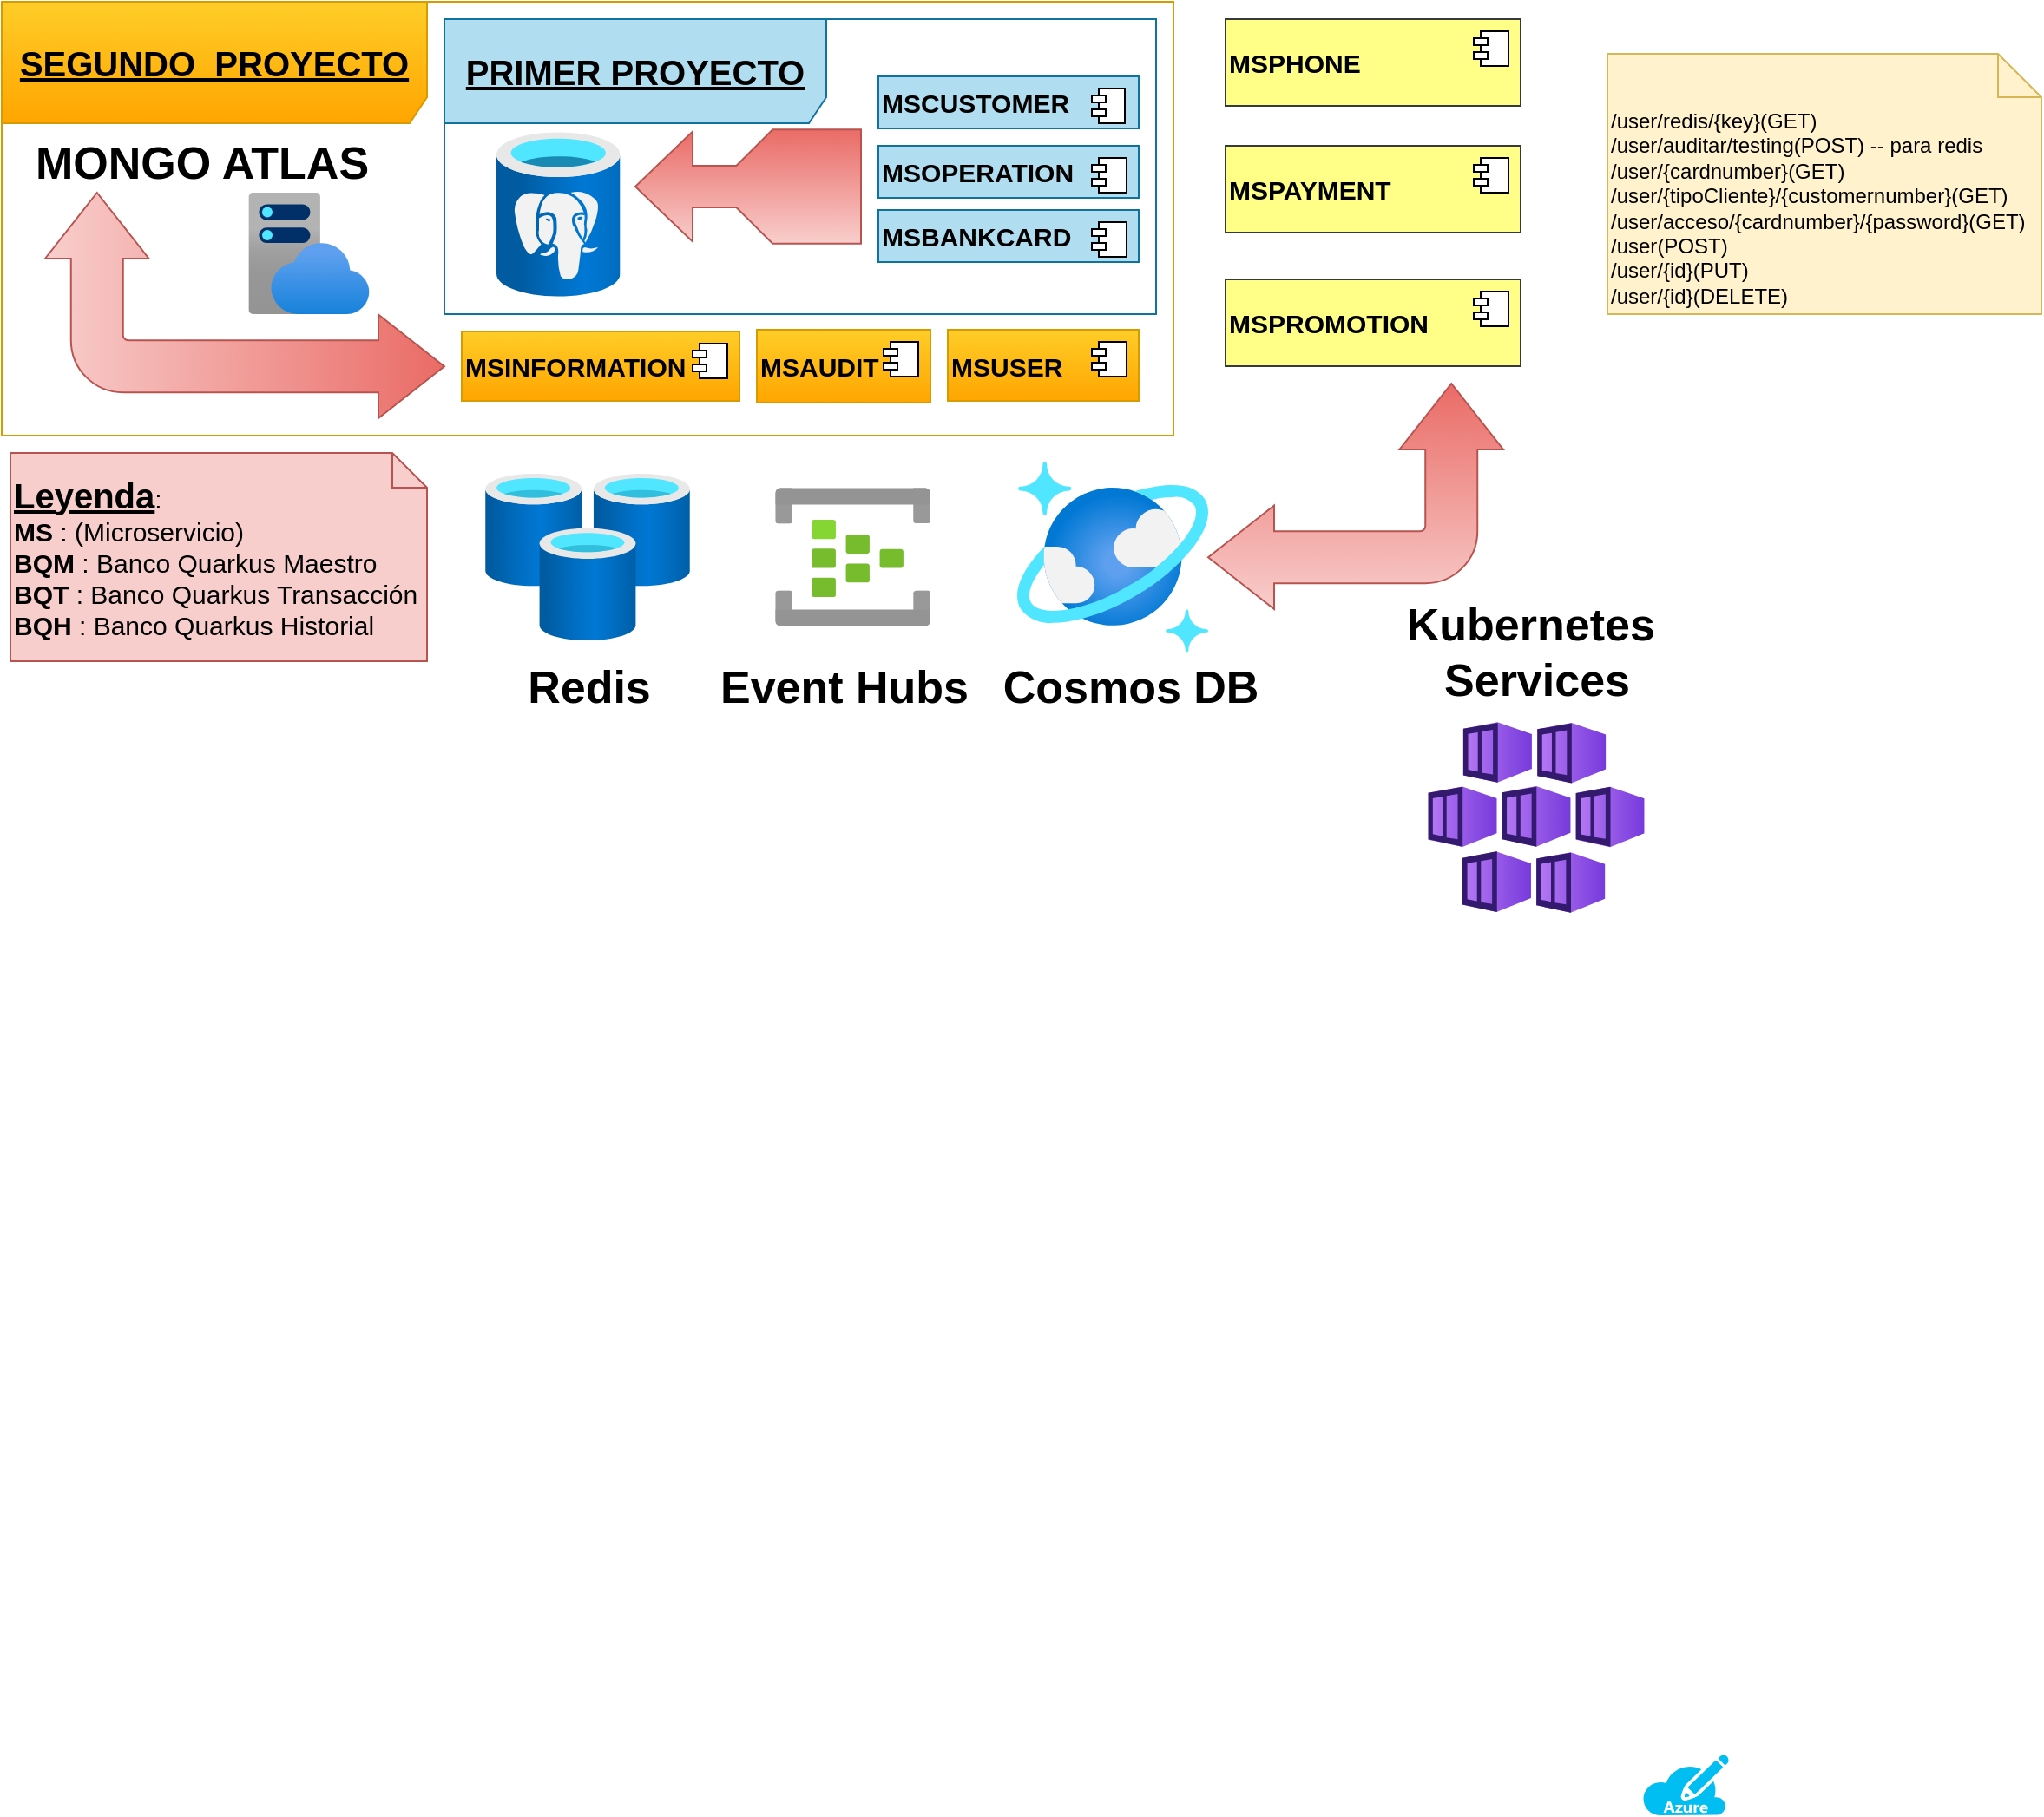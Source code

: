 <mxfile version="20.8.23" type="device"><diagram id="IjRRc6h6UgYRI7wtGWGm" name="Página-1"><mxGraphModel dx="1560" dy="377" grid="1" gridSize="10" guides="1" tooltips="1" connect="1" arrows="1" fold="1" page="1" pageScale="1" pageWidth="827" pageHeight="1169" math="0" shadow="0"><root><mxCell id="0"/><mxCell id="1" parent="0"/><mxCell id="xs7n_Rtdz6rA_V7jCviU-2" value="" style="verticalLabelPosition=bottom;html=1;verticalAlign=top;align=center;strokeColor=none;fillColor=#00BEF2;shape=mxgraph.azure.azure_subscription;" parent="1" vertex="1"><mxGeometry x="390" y="1020" width="50" height="35" as="geometry"/></mxCell><mxCell id="T6mRGkbbGHk7RwXvtZ5Z-56" value="MSOPERATION" style="html=1;dropTarget=0;fillColor=#b1ddf0;strokeColor=#10739e;fontStyle=1;fontSize=15;align=left;" parent="1" vertex="1"><mxGeometry x="-50" y="93" width="150" height="30" as="geometry"/></mxCell><mxCell id="T6mRGkbbGHk7RwXvtZ5Z-57" value="" style="shape=module;jettyWidth=8;jettyHeight=4;" parent="T6mRGkbbGHk7RwXvtZ5Z-56" vertex="1"><mxGeometry x="1" width="20" height="20" relative="1" as="geometry"><mxPoint x="-27" y="7" as="offset"/></mxGeometry></mxCell><mxCell id="T6mRGkbbGHk7RwXvtZ5Z-67" value="MSBANKCARD" style="html=1;dropTarget=0;fillColor=#b1ddf0;strokeColor=#10739e;fontStyle=1;fontSize=15;align=left;" parent="1" vertex="1"><mxGeometry x="-50" y="130" width="150" height="30" as="geometry"/></mxCell><mxCell id="T6mRGkbbGHk7RwXvtZ5Z-68" value="" style="shape=module;jettyWidth=8;jettyHeight=4;" parent="T6mRGkbbGHk7RwXvtZ5Z-67" vertex="1"><mxGeometry x="1" width="20" height="20" relative="1" as="geometry"><mxPoint x="-27" y="7" as="offset"/></mxGeometry></mxCell><mxCell id="uOGJE_gKTxKsWD0if3yG-11" value="MSUSER" style="html=1;dropTarget=0;fillColor=#ffcd28;strokeColor=#d79b00;gradientColor=#ffa500;fontStyle=1;fontSize=15;align=left;" parent="1" vertex="1"><mxGeometry x="-10" y="199" width="110" height="41" as="geometry"/></mxCell><mxCell id="uOGJE_gKTxKsWD0if3yG-12" value="" style="shape=module;jettyWidth=8;jettyHeight=4;" parent="uOGJE_gKTxKsWD0if3yG-11" vertex="1"><mxGeometry x="1" width="20" height="20" relative="1" as="geometry"><mxPoint x="-27" y="7" as="offset"/></mxGeometry></mxCell><mxCell id="uOGJE_gKTxKsWD0if3yG-15" value="MSINFORMATION" style="html=1;dropTarget=0;fillColor=#ffcd28;strokeColor=#d79b00;gradientColor=#ffa500;fontStyle=1;fontSize=15;align=left;" parent="1" vertex="1"><mxGeometry x="-290" y="200" width="160" height="40" as="geometry"/></mxCell><mxCell id="uOGJE_gKTxKsWD0if3yG-16" value="" style="shape=module;jettyWidth=8;jettyHeight=4;" parent="uOGJE_gKTxKsWD0if3yG-15" vertex="1"><mxGeometry x="1" width="20" height="20" relative="1" as="geometry"><mxPoint x="-27" y="7" as="offset"/></mxGeometry></mxCell><mxCell id="uOGJE_gKTxKsWD0if3yG-17" value="MSAUDIT" style="html=1;dropTarget=0;fillColor=#ffcd28;strokeColor=#d79b00;gradientColor=#ffa500;fontStyle=1;fontSize=15;align=left;" parent="1" vertex="1"><mxGeometry x="-120" y="199" width="100" height="42" as="geometry"/></mxCell><mxCell id="uOGJE_gKTxKsWD0if3yG-18" value="" style="shape=module;jettyWidth=8;jettyHeight=4;" parent="uOGJE_gKTxKsWD0if3yG-17" vertex="1"><mxGeometry x="1" width="20" height="20" relative="1" as="geometry"><mxPoint x="-27" y="7" as="offset"/></mxGeometry></mxCell><mxCell id="uOGJE_gKTxKsWD0if3yG-21" value="" style="aspect=fixed;html=1;points=[];align=center;image;fontSize=12;image=img/lib/azure2/app_services/App_Service_Plans.svg;" parent="1" vertex="1"><mxGeometry x="-413" y="120" width="70" height="70" as="geometry"/></mxCell><mxCell id="MBA-gmZabfXVA3VDtWwa-1" value="&lt;b style=&quot;&quot;&gt;&lt;font style=&quot;font-size: 20px;&quot;&gt;&lt;u&gt;Leyenda&lt;/u&gt;&lt;/font&gt;&lt;/b&gt;:&lt;br style=&quot;font-size: 15px;&quot;&gt;&lt;b style=&quot;font-size: 15px;&quot;&gt;&lt;font style=&quot;font-size: 15px;&quot;&gt;MS &lt;/font&gt;&lt;/b&gt;: (Microservicio)&lt;br style=&quot;font-size: 15px;&quot;&gt;&lt;font style=&quot;font-size: 15px;&quot;&gt;&lt;b style=&quot;font-size: 15px;&quot;&gt;BQM &lt;/b&gt;&lt;/font&gt;: Banco Quarkus Maestro&lt;br style=&quot;font-size: 15px;&quot;&gt;&lt;b style=&quot;font-size: 15px;&quot;&gt;&lt;font style=&quot;font-size: 15px;&quot;&gt;BQT&lt;/font&gt;&lt;/b&gt; : Banco Quarkus Transacción&lt;br style=&quot;font-size: 15px;&quot;&gt;&lt;b style=&quot;font-size: 15px;&quot;&gt;&lt;font style=&quot;font-size: 15px;&quot;&gt;BQH &lt;/font&gt;&lt;/b&gt;: Banco Quarkus Historial" style="shape=note;size=20;whiteSpace=wrap;html=1;align=left;fillColor=#f8cecc;strokeColor=#b85450;fontSize=15;" parent="1" vertex="1"><mxGeometry x="-550" y="270" width="240" height="120" as="geometry"/></mxCell><mxCell id="9GdK-BCVAg06VHRyez8Z-1" value="&lt;font style=&quot;font-size: 20px;&quot;&gt;&lt;span style=&quot;font-size: 20px;&quot;&gt;&lt;u style=&quot;font-size: 20px;&quot;&gt;SEGUNDO&amp;nbsp;&amp;nbsp;PROYECTO&lt;/u&gt;&lt;/span&gt;&lt;/font&gt;" style="shape=umlFrame;whiteSpace=wrap;html=1;pointerEvents=0;width=245;height=70;fillColor=#ffcd28;strokeColor=#d79b00;gradientColor=#ffa500;fontStyle=1;fontSize=20;" parent="1" vertex="1"><mxGeometry x="-555" y="10" width="675" height="250" as="geometry"/></mxCell><mxCell id="9GdK-BCVAg06VHRyez8Z-2" value="&lt;font style=&quot;font-size: 20px;&quot;&gt;&lt;span style=&quot;font-size: 20px;&quot;&gt;&lt;u style=&quot;font-size: 20px;&quot;&gt;PRIMER PROYECTO&lt;/u&gt;&lt;/span&gt;&lt;/font&gt;" style="shape=umlFrame;whiteSpace=wrap;html=1;pointerEvents=0;width=220;height=60;fillColor=#b1ddf0;strokeColor=#10739e;fontStyle=1;fontSize=20;" parent="1" vertex="1"><mxGeometry x="-300" y="20" width="410" height="170" as="geometry"/></mxCell><mxCell id="9GdK-BCVAg06VHRyez8Z-3" value="" style="aspect=fixed;html=1;points=[];align=center;image;fontSize=12;image=img/lib/azure2/databases/Azure_Database_PostgreSQL_Server.svg;" parent="1" vertex="1"><mxGeometry x="-270" y="85" width="71.25" height="95" as="geometry"/></mxCell><mxCell id="9GdK-BCVAg06VHRyez8Z-4" value="" style="html=1;shadow=0;dashed=0;align=center;verticalAlign=middle;shape=mxgraph.arrows2.tailedArrow;dy1=12;dx1=33;notch=0;arrowHead=19.75;dx2=50.9;dy2=32.88;fontSize=18;direction=west;fillColor=#f8cecc;gradientColor=#ea6b66;strokeColor=#b85450;" parent="1" vertex="1"><mxGeometry x="-190" y="53" width="130" height="127" as="geometry"/></mxCell><mxCell id="9GdK-BCVAg06VHRyez8Z-5" value="MSCUSTOMER" style="html=1;dropTarget=0;fillColor=#b1ddf0;strokeColor=#10739e;fontStyle=1;fontSize=15;align=left;" parent="1" vertex="1"><mxGeometry x="-50" y="53" width="150" height="30" as="geometry"/></mxCell><mxCell id="9GdK-BCVAg06VHRyez8Z-6" value="" style="shape=module;jettyWidth=8;jettyHeight=4;" parent="9GdK-BCVAg06VHRyez8Z-5" vertex="1"><mxGeometry x="1" width="19" height="20" relative="1" as="geometry"><mxPoint x="-27" y="7" as="offset"/></mxGeometry></mxCell><mxCell id="9GdK-BCVAg06VHRyez8Z-15" value="" style="html=1;shadow=0;dashed=0;align=center;verticalAlign=middle;shape=mxgraph.arrows2.bendDoubleArrow;dy=15;dx=38;arrowHead=59.76;rounded=1;direction=north;fillColor=#f8cecc;gradientColor=#ea6b66;strokeColor=#b85450;" parent="1" vertex="1"><mxGeometry x="-530" y="120" width="230" height="130" as="geometry"/></mxCell><mxCell id="9GdK-BCVAg06VHRyez8Z-19" value="MONGO ATLAS" style="text;html=1;align=center;verticalAlign=middle;resizable=0;points=[];autosize=1;fillColor=none;fontStyle=1;fontSize=26;" parent="1" vertex="1"><mxGeometry x="-550" y="83" width="220" height="40" as="geometry"/></mxCell><mxCell id="9GdK-BCVAg06VHRyez8Z-46" value="" style="html=1;shadow=0;dashed=0;align=center;verticalAlign=middle;shape=mxgraph.arrows2.bendDoubleArrow;dy=15;dx=38;arrowHead=59.76;rounded=1;direction=west;fillColor=#f8cecc;gradientColor=#ea6b66;strokeColor=#b85450;" parent="1" vertex="1"><mxGeometry x="140" y="230" width="170" height="130" as="geometry"/></mxCell><mxCell id="9GdK-BCVAg06VHRyez8Z-47" value="MSPHONE" style="html=1;dropTarget=0;fillColor=#ffff88;strokeColor=#36393d;fontStyle=1;fontSize=15;align=left;" parent="1" vertex="1"><mxGeometry x="150" y="20" width="170" height="50" as="geometry"/></mxCell><mxCell id="9GdK-BCVAg06VHRyez8Z-48" value="" style="shape=module;jettyWidth=8;jettyHeight=4;" parent="9GdK-BCVAg06VHRyez8Z-47" vertex="1"><mxGeometry x="1" width="20" height="20" relative="1" as="geometry"><mxPoint x="-27" y="7" as="offset"/></mxGeometry></mxCell><mxCell id="9GdK-BCVAg06VHRyez8Z-49" value="MSPAYMENT" style="html=1;dropTarget=0;fillColor=#ffff88;strokeColor=#36393d;fontStyle=1;fontSize=15;align=left;" parent="1" vertex="1"><mxGeometry x="150" y="93" width="170" height="50" as="geometry"/></mxCell><mxCell id="9GdK-BCVAg06VHRyez8Z-50" value="" style="shape=module;jettyWidth=8;jettyHeight=4;" parent="9GdK-BCVAg06VHRyez8Z-49" vertex="1"><mxGeometry x="1" width="20" height="20" relative="1" as="geometry"><mxPoint x="-27" y="7" as="offset"/></mxGeometry></mxCell><mxCell id="9GdK-BCVAg06VHRyez8Z-51" value="MSPROMOTION" style="html=1;dropTarget=0;fillColor=#ffff88;strokeColor=#36393d;fontStyle=1;fontSize=15;align=left;" parent="1" vertex="1"><mxGeometry x="150" y="170" width="170" height="50" as="geometry"/></mxCell><mxCell id="9GdK-BCVAg06VHRyez8Z-52" value="" style="shape=module;jettyWidth=8;jettyHeight=4;" parent="9GdK-BCVAg06VHRyez8Z-51" vertex="1"><mxGeometry x="1" width="20" height="20" relative="1" as="geometry"><mxPoint x="-27" y="7" as="offset"/></mxGeometry></mxCell><mxCell id="9GdK-BCVAg06VHRyez8Z-54" value="" style="aspect=fixed;html=1;points=[];align=center;image;fontSize=12;image=img/lib/azure2/databases/Azure_Cosmos_DB.svg;" parent="1" vertex="1"><mxGeometry x="30" y="275" width="110" height="110" as="geometry"/></mxCell><mxCell id="9GdK-BCVAg06VHRyez8Z-55" value="Cosmos DB" style="text;html=1;align=center;verticalAlign=middle;resizable=0;points=[];autosize=1;fillColor=none;fontStyle=1;fontSize=26;" parent="1" vertex="1"><mxGeometry x="10" y="385" width="170" height="40" as="geometry"/></mxCell><mxCell id="9GdK-BCVAg06VHRyez8Z-56" value="" style="aspect=fixed;html=1;points=[];align=center;image;fontSize=12;image=img/lib/azure2/iot/Event_Hubs.svg;" parent="1" vertex="1"><mxGeometry x="-109.33" y="290" width="89.33" height="80" as="geometry"/></mxCell><mxCell id="9GdK-BCVAg06VHRyez8Z-57" value="Event Hubs" style="text;html=1;align=center;verticalAlign=middle;resizable=0;points=[];autosize=1;fillColor=none;fontStyle=1;fontSize=26;" parent="1" vertex="1"><mxGeometry x="-155" y="385" width="170" height="40" as="geometry"/></mxCell><mxCell id="9GdK-BCVAg06VHRyez8Z-58" value="" style="aspect=fixed;html=1;points=[];align=center;image;fontSize=12;image=img/lib/azure2/databases/Cache_Redis.svg;" parent="1" vertex="1"><mxGeometry x="-276.58" y="282" width="118.16" height="96" as="geometry"/></mxCell><mxCell id="9GdK-BCVAg06VHRyez8Z-59" value="Redis" style="text;html=1;align=center;verticalAlign=middle;resizable=0;points=[];autosize=1;fillColor=none;fontStyle=1;fontSize=26;" parent="1" vertex="1"><mxGeometry x="-262.5" y="385" width="90" height="40" as="geometry"/></mxCell><mxCell id="9GdK-BCVAg06VHRyez8Z-60" value="" style="aspect=fixed;html=1;points=[];align=center;image;fontSize=12;image=img/lib/azure2/containers/Kubernetes_Services.svg;" parent="1" vertex="1"><mxGeometry x="266.67" y="425" width="124.67" height="110" as="geometry"/></mxCell><mxCell id="9GdK-BCVAg06VHRyez8Z-61" value="Kubernetes&amp;nbsp;&lt;br&gt;Services" style="text;html=1;align=center;verticalAlign=middle;resizable=0;points=[];autosize=1;fillColor=none;fontStyle=1;fontSize=26;" parent="1" vertex="1"><mxGeometry x="244" y="345" width="170" height="80" as="geometry"/></mxCell><mxCell id="9GdK-BCVAg06VHRyez8Z-62" value="/user/redis/{key}(GET)&lt;br&gt;/user/auditar/testing(POST) -- para redis&lt;br&gt;/user/{cardnumber}&lt;span style=&quot;background-color: initial; border-color: var(--border-color);&quot;&gt;(GET)&lt;br&gt;/user/{tipoCliente}/{customernumber}(GET)&lt;br&gt;/user/acceso/{cardnumber}/{password}(GET)&lt;br&gt;&lt;/span&gt;/user&lt;span style=&quot;border-color: var(--border-color); background-color: initial;&quot;&gt;(POST)&lt;br&gt;&lt;/span&gt;/user/{id}(PUT)&lt;br&gt;/user/{id}(DELETE)&lt;br&gt;&lt;div style=&quot;border-color: var(--border-color);&quot;&gt;&lt;/div&gt;" style="shape=note2;boundedLbl=1;whiteSpace=wrap;html=1;size=25;verticalAlign=top;align=left;fillColor=#fff2cc;strokeColor=#d6b656;" parent="1" vertex="1"><mxGeometry x="370" y="40" width="250" height="150" as="geometry"/></mxCell></root></mxGraphModel></diagram></mxfile>